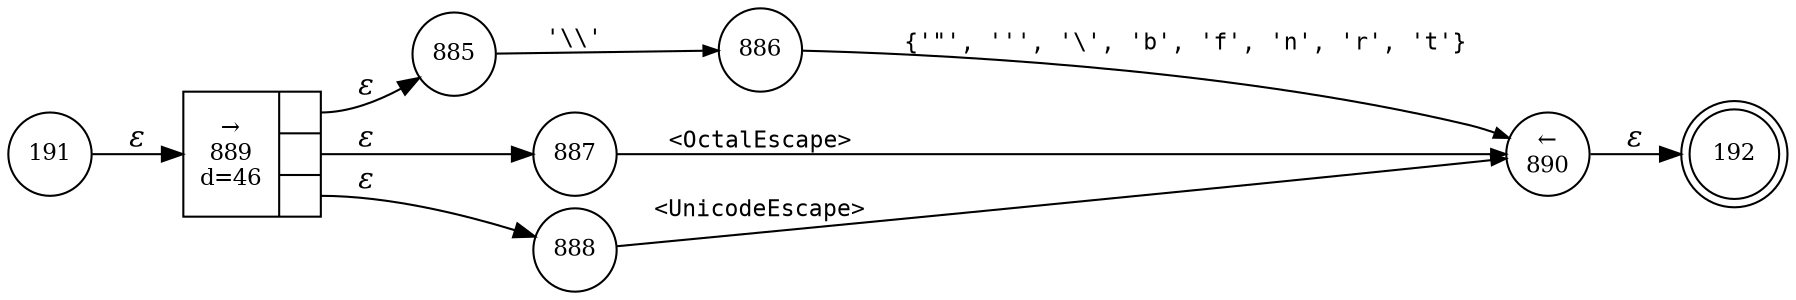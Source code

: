 digraph ATN {
rankdir=LR;
s192[fontsize=11, label="192", shape=doublecircle, fixedsize=true, width=.6];
s885[fontsize=11,label="885", shape=circle, fixedsize=true, width=.55, peripheries=1];
s886[fontsize=11,label="886", shape=circle, fixedsize=true, width=.55, peripheries=1];
s887[fontsize=11,label="887", shape=circle, fixedsize=true, width=.55, peripheries=1];
s888[fontsize=11,label="888", shape=circle, fixedsize=true, width=.55, peripheries=1];
s889[fontsize=11,label="{&rarr;\n889\nd=46|{<p0>|<p1>|<p2>}}", shape=record, fixedsize=false, peripheries=1];
s890[fontsize=11,label="&larr;\n890", shape=circle, fixedsize=true, width=.55, peripheries=1];
s191[fontsize=11,label="191", shape=circle, fixedsize=true, width=.55, peripheries=1];
s191 -> s889 [fontname="Times-Italic", label="&epsilon;"];
s889:p0 -> s885 [fontname="Times-Italic", label="&epsilon;"];
s889:p1 -> s887 [fontname="Times-Italic", label="&epsilon;"];
s889:p2 -> s888 [fontname="Times-Italic", label="&epsilon;"];
s885 -> s886 [fontsize=11, fontname="Courier", arrowsize=.7, label = "'\\\\'", arrowhead = normal];
s887 -> s890 [fontsize=11, fontname="Courier", arrowsize=.7, label = "<OctalEscape>", arrowhead = normal];
s888 -> s890 [fontsize=11, fontname="Courier", arrowsize=.7, label = "<UnicodeEscape>", arrowhead = normal];
s886 -> s890 [fontsize=11, fontname="Courier", arrowsize=.7, label = "{'\"', ''', '\\', 'b', 'f', 'n', 'r', 't'}", arrowhead = normal];
s890 -> s192 [fontname="Times-Italic", label="&epsilon;"];
}